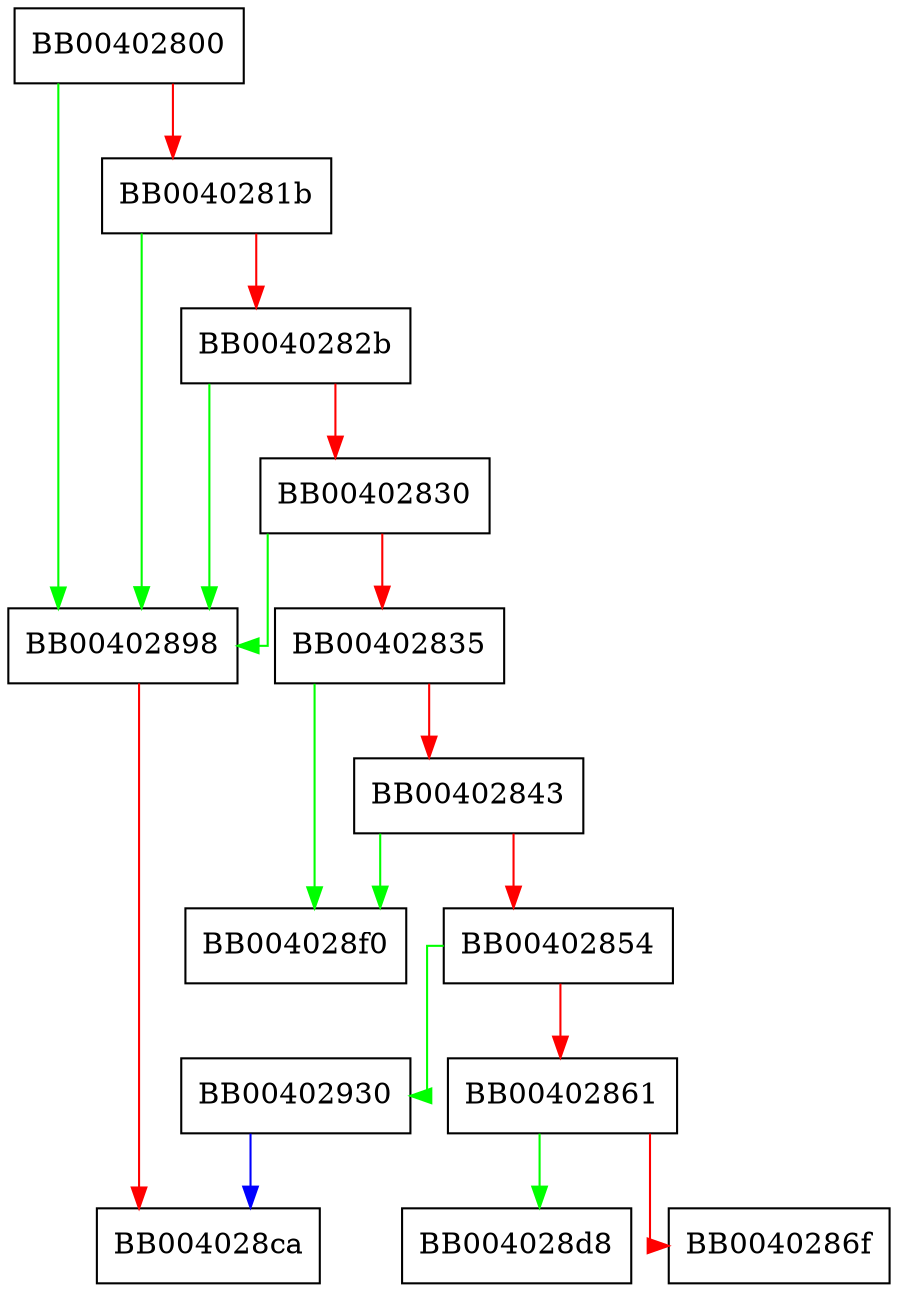 digraph process_pollReq {
  node [shape="box"];
  graph [splines=ortho];
  BB00402800 -> BB00402898 [color="green"];
  BB00402800 -> BB0040281b [color="red"];
  BB0040281b -> BB00402898 [color="green"];
  BB0040281b -> BB0040282b [color="red"];
  BB0040282b -> BB00402898 [color="green"];
  BB0040282b -> BB00402830 [color="red"];
  BB00402830 -> BB00402898 [color="green"];
  BB00402830 -> BB00402835 [color="red"];
  BB00402835 -> BB004028f0 [color="green"];
  BB00402835 -> BB00402843 [color="red"];
  BB00402843 -> BB004028f0 [color="green"];
  BB00402843 -> BB00402854 [color="red"];
  BB00402854 -> BB00402930 [color="green"];
  BB00402854 -> BB00402861 [color="red"];
  BB00402861 -> BB004028d8 [color="green"];
  BB00402861 -> BB0040286f [color="red"];
  BB00402898 -> BB004028ca [color="red"];
  BB00402930 -> BB004028ca [color="blue"];
}